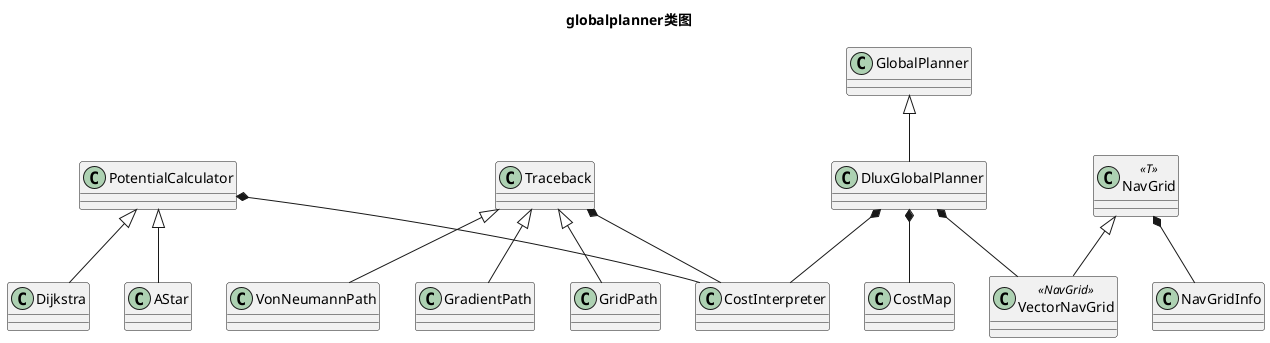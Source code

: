 @startuml

Title "globalplanner类图"

class GlobalPlanner{
}

class DluxGlobalPlanner{
}

class CostInterpreter{
}

class PotentialCalculator{
}
class CostMap
class Traceback{
}

class AStar{
}

class Dijkstra{
}

class GradientPath{
}

class GridPath{
}
class VonNeumannPath{
}

class NavGridInfo{
}

class NavGrid << T >>
{
}

class VectorNavGrid <<NavGrid>>
{
}

NavGrid *-- NavGridInfo
NavGrid <|-- VectorNavGrid


GlobalPlanner <|-- DluxGlobalPlanner
DluxGlobalPlanner *-- CostInterpreter
DluxGlobalPlanner *-- CostMap
DluxGlobalPlanner *-- VectorNavGrid
PotentialCalculator *-- CostInterpreter
Traceback *-- CostInterpreter
PotentialCalculator <|-- AStar
PotentialCalculator <|-- Dijkstra
Traceback <|-- GradientPath
Traceback <|-- GridPath
Traceback <|-- VonNeumannPath

@enduml